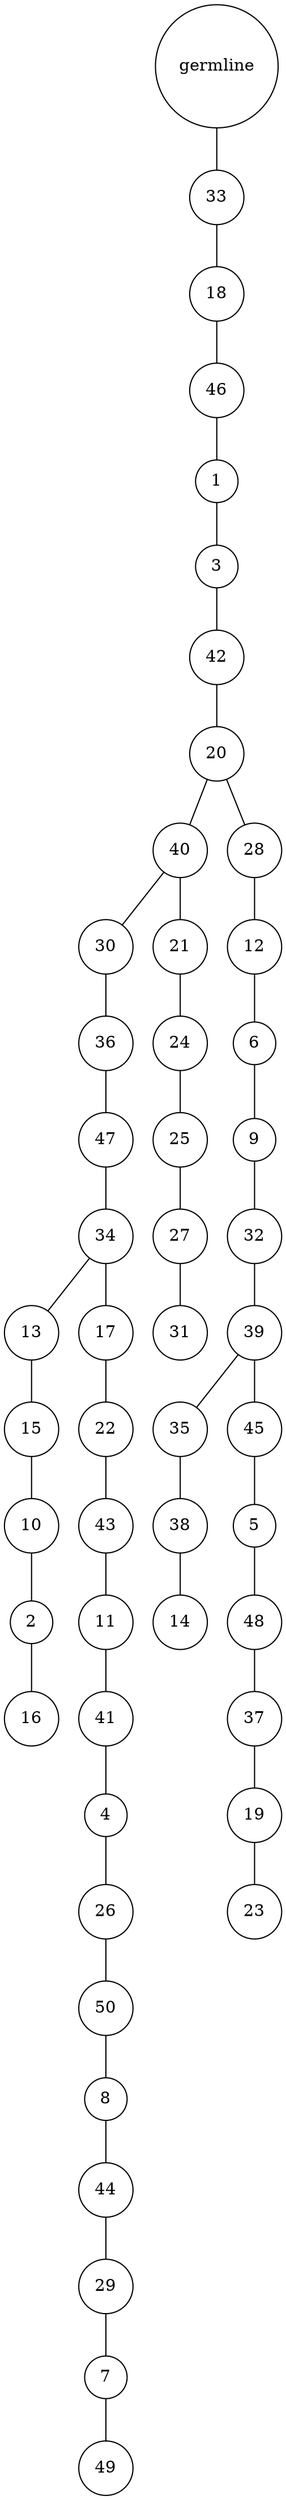 graph {
	rankdir=UD;
	splines=line;
	node [shape=circle]
	"0x7ff4e55a6bb0" [label="germline"];
	"0x7ff4e55a6be0" [label="33"];
	"0x7ff4e55a6bb0" -- "0x7ff4e55a6be0" ;
	"0x7ff4e55a6c10" [label="18"];
	"0x7ff4e55a6be0" -- "0x7ff4e55a6c10" ;
	"0x7ff4e55a6c40" [label="46"];
	"0x7ff4e55a6c10" -- "0x7ff4e55a6c40" ;
	"0x7ff4e55a6c70" [label="1"];
	"0x7ff4e55a6c40" -- "0x7ff4e55a6c70" ;
	"0x7ff4e55a6ca0" [label="3"];
	"0x7ff4e55a6c70" -- "0x7ff4e55a6ca0" ;
	"0x7ff4e55a6cd0" [label="42"];
	"0x7ff4e55a6ca0" -- "0x7ff4e55a6cd0" ;
	"0x7ff4e55a6d00" [label="20"];
	"0x7ff4e55a6cd0" -- "0x7ff4e55a6d00" ;
	"0x7ff4e55a6d30" [label="40"];
	"0x7ff4e55a6d00" -- "0x7ff4e55a6d30" ;
	"0x7ff4e55a6d60" [label="30"];
	"0x7ff4e55a6d30" -- "0x7ff4e55a6d60" ;
	"0x7ff4e55a6d90" [label="36"];
	"0x7ff4e55a6d60" -- "0x7ff4e55a6d90" ;
	"0x7ff4e55a6dc0" [label="47"];
	"0x7ff4e55a6d90" -- "0x7ff4e55a6dc0" ;
	"0x7ff4e55a6df0" [label="34"];
	"0x7ff4e55a6dc0" -- "0x7ff4e55a6df0" ;
	"0x7ff4e55a6e20" [label="13"];
	"0x7ff4e55a6df0" -- "0x7ff4e55a6e20" ;
	"0x7ff4e55a6e50" [label="15"];
	"0x7ff4e55a6e20" -- "0x7ff4e55a6e50" ;
	"0x7ff4e55a6e80" [label="10"];
	"0x7ff4e55a6e50" -- "0x7ff4e55a6e80" ;
	"0x7ff4e55a6eb0" [label="2"];
	"0x7ff4e55a6e80" -- "0x7ff4e55a6eb0" ;
	"0x7ff4e55a6ee0" [label="16"];
	"0x7ff4e55a6eb0" -- "0x7ff4e55a6ee0" ;
	"0x7ff4e55a6f10" [label="17"];
	"0x7ff4e55a6df0" -- "0x7ff4e55a6f10" ;
	"0x7ff4e55a6f40" [label="22"];
	"0x7ff4e55a6f10" -- "0x7ff4e55a6f40" ;
	"0x7ff4e55a6f70" [label="43"];
	"0x7ff4e55a6f40" -- "0x7ff4e55a6f70" ;
	"0x7ff4e55a6fa0" [label="11"];
	"0x7ff4e55a6f70" -- "0x7ff4e55a6fa0" ;
	"0x7ff4e55a6fd0" [label="41"];
	"0x7ff4e55a6fa0" -- "0x7ff4e55a6fd0" ;
	"0x7ff4e55b1040" [label="4"];
	"0x7ff4e55a6fd0" -- "0x7ff4e55b1040" ;
	"0x7ff4e55b1070" [label="26"];
	"0x7ff4e55b1040" -- "0x7ff4e55b1070" ;
	"0x7ff4e55b10a0" [label="50"];
	"0x7ff4e55b1070" -- "0x7ff4e55b10a0" ;
	"0x7ff4e55b10d0" [label="8"];
	"0x7ff4e55b10a0" -- "0x7ff4e55b10d0" ;
	"0x7ff4e55b1100" [label="44"];
	"0x7ff4e55b10d0" -- "0x7ff4e55b1100" ;
	"0x7ff4e55b1130" [label="29"];
	"0x7ff4e55b1100" -- "0x7ff4e55b1130" ;
	"0x7ff4e55b1160" [label="7"];
	"0x7ff4e55b1130" -- "0x7ff4e55b1160" ;
	"0x7ff4e55b1190" [label="49"];
	"0x7ff4e55b1160" -- "0x7ff4e55b1190" ;
	"0x7ff4e55b11c0" [label="21"];
	"0x7ff4e55a6d30" -- "0x7ff4e55b11c0" ;
	"0x7ff4e55b11f0" [label="24"];
	"0x7ff4e55b11c0" -- "0x7ff4e55b11f0" ;
	"0x7ff4e55b1220" [label="25"];
	"0x7ff4e55b11f0" -- "0x7ff4e55b1220" ;
	"0x7ff4e55b1250" [label="27"];
	"0x7ff4e55b1220" -- "0x7ff4e55b1250" ;
	"0x7ff4e55b1280" [label="31"];
	"0x7ff4e55b1250" -- "0x7ff4e55b1280" ;
	"0x7ff4e55b12b0" [label="28"];
	"0x7ff4e55a6d00" -- "0x7ff4e55b12b0" ;
	"0x7ff4e55b12e0" [label="12"];
	"0x7ff4e55b12b0" -- "0x7ff4e55b12e0" ;
	"0x7ff4e55b1310" [label="6"];
	"0x7ff4e55b12e0" -- "0x7ff4e55b1310" ;
	"0x7ff4e55b1340" [label="9"];
	"0x7ff4e55b1310" -- "0x7ff4e55b1340" ;
	"0x7ff4e55b1370" [label="32"];
	"0x7ff4e55b1340" -- "0x7ff4e55b1370" ;
	"0x7ff4e55b13a0" [label="39"];
	"0x7ff4e55b1370" -- "0x7ff4e55b13a0" ;
	"0x7ff4e55b13d0" [label="35"];
	"0x7ff4e55b13a0" -- "0x7ff4e55b13d0" ;
	"0x7ff4e55b1400" [label="38"];
	"0x7ff4e55b13d0" -- "0x7ff4e55b1400" ;
	"0x7ff4e55b1430" [label="14"];
	"0x7ff4e55b1400" -- "0x7ff4e55b1430" ;
	"0x7ff4e55b1460" [label="45"];
	"0x7ff4e55b13a0" -- "0x7ff4e55b1460" ;
	"0x7ff4e55b1490" [label="5"];
	"0x7ff4e55b1460" -- "0x7ff4e55b1490" ;
	"0x7ff4e55b14c0" [label="48"];
	"0x7ff4e55b1490" -- "0x7ff4e55b14c0" ;
	"0x7ff4e55b14f0" [label="37"];
	"0x7ff4e55b14c0" -- "0x7ff4e55b14f0" ;
	"0x7ff4e55b1520" [label="19"];
	"0x7ff4e55b14f0" -- "0x7ff4e55b1520" ;
	"0x7ff4e55b1550" [label="23"];
	"0x7ff4e55b1520" -- "0x7ff4e55b1550" ;
}
